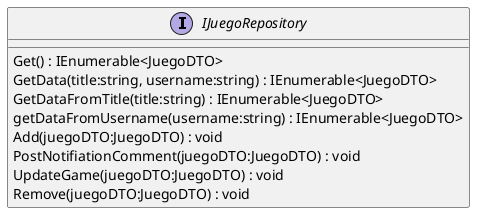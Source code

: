 @startuml
interface IJuegoRepository {
    Get() : IEnumerable<JuegoDTO>
    GetData(title:string, username:string) : IEnumerable<JuegoDTO>
    GetDataFromTitle(title:string) : IEnumerable<JuegoDTO>
    getDataFromUsername(username:string) : IEnumerable<JuegoDTO>
    Add(juegoDTO:JuegoDTO) : void
    PostNotifiationComment(juegoDTO:JuegoDTO) : void
    UpdateGame(juegoDTO:JuegoDTO) : void
    Remove(juegoDTO:JuegoDTO) : void
}
@enduml
